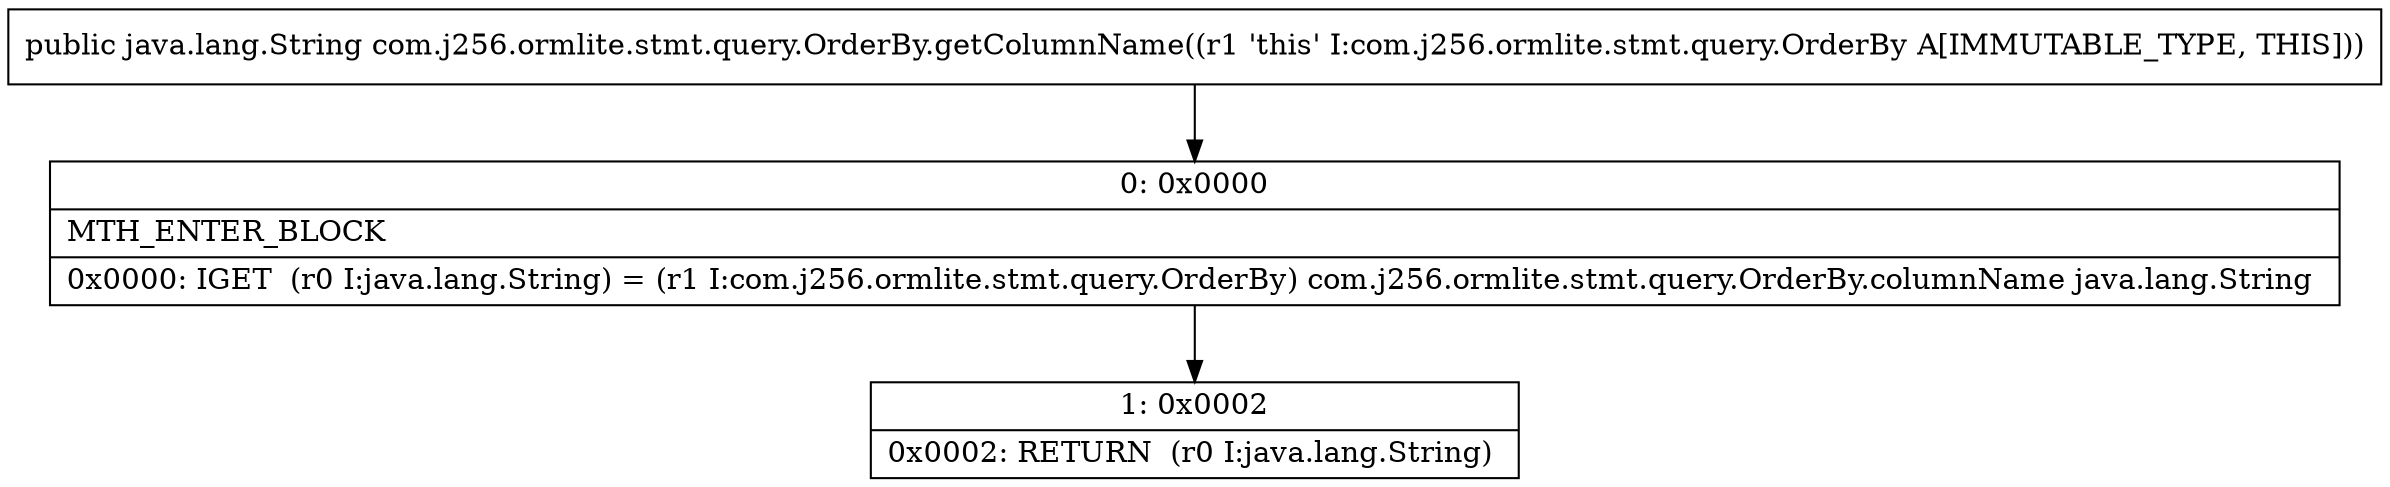 digraph "CFG forcom.j256.ormlite.stmt.query.OrderBy.getColumnName()Ljava\/lang\/String;" {
Node_0 [shape=record,label="{0\:\ 0x0000|MTH_ENTER_BLOCK\l|0x0000: IGET  (r0 I:java.lang.String) = (r1 I:com.j256.ormlite.stmt.query.OrderBy) com.j256.ormlite.stmt.query.OrderBy.columnName java.lang.String \l}"];
Node_1 [shape=record,label="{1\:\ 0x0002|0x0002: RETURN  (r0 I:java.lang.String) \l}"];
MethodNode[shape=record,label="{public java.lang.String com.j256.ormlite.stmt.query.OrderBy.getColumnName((r1 'this' I:com.j256.ormlite.stmt.query.OrderBy A[IMMUTABLE_TYPE, THIS])) }"];
MethodNode -> Node_0;
Node_0 -> Node_1;
}

